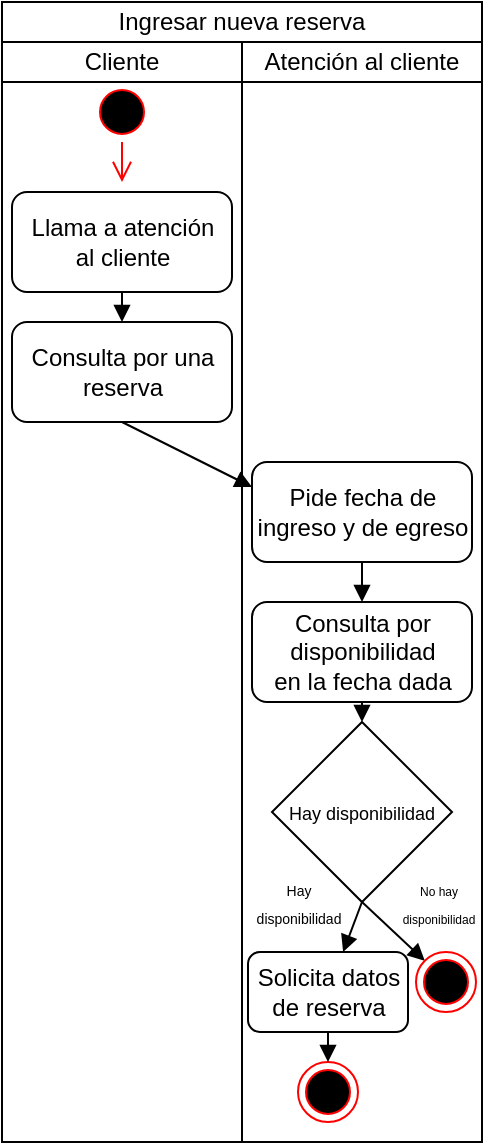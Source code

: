 <mxfile version="13.0.8" type="device"><diagram id="t8Q3yZMQ8xZSgQBNh7GC" name="Page-1"><mxGraphModel dx="1021" dy="585" grid="1" gridSize="10" guides="1" tooltips="1" connect="1" arrows="1" fold="1" page="1" pageScale="1" pageWidth="827" pageHeight="1169" math="0" shadow="0"><root><mxCell id="0"/><mxCell id="1" parent="0"/><mxCell id="4W9ubn2L7auX9ePPYLwI-1" value="" style="whiteSpace=wrap;html=1;" vertex="1" parent="1"><mxGeometry x="250" y="70" width="240" height="570" as="geometry"/></mxCell><mxCell id="4W9ubn2L7auX9ePPYLwI-2" value="Ingresar nueva reserva" style="whiteSpace=wrap;html=1;" vertex="1" parent="1"><mxGeometry x="250" y="70" width="240" height="20" as="geometry"/></mxCell><mxCell id="4W9ubn2L7auX9ePPYLwI-3" value="" style="whiteSpace=wrap;html=1;" vertex="1" parent="1"><mxGeometry x="250" y="90" width="120" height="550" as="geometry"/></mxCell><mxCell id="4W9ubn2L7auX9ePPYLwI-4" value="Cliente" style="rounded=0;whiteSpace=wrap;html=1;" vertex="1" parent="1"><mxGeometry x="250" y="90" width="120" height="20" as="geometry"/></mxCell><mxCell id="4W9ubn2L7auX9ePPYLwI-5" value="" style="ellipse;html=1;shape=startState;fillColor=#000000;strokeColor=#ff0000;" vertex="1" parent="1"><mxGeometry x="295" y="110" width="30" height="30" as="geometry"/></mxCell><mxCell id="4W9ubn2L7auX9ePPYLwI-6" value="" style="edgeStyle=orthogonalEdgeStyle;html=1;verticalAlign=bottom;endArrow=open;endSize=8;strokeColor=#ff0000;" edge="1" source="4W9ubn2L7auX9ePPYLwI-5" parent="1"><mxGeometry relative="1" as="geometry"><mxPoint x="310" y="160" as="targetPoint"/></mxGeometry></mxCell><mxCell id="4W9ubn2L7auX9ePPYLwI-7" value="Llama a atención &lt;br&gt;al cliente" style="html=1;rounded=1;" vertex="1" parent="1"><mxGeometry x="255" y="165" width="110" height="50" as="geometry"/></mxCell><mxCell id="4W9ubn2L7auX9ePPYLwI-8" value="" style="html=1;verticalAlign=bottom;endArrow=block;exitX=0.5;exitY=1;exitDx=0;exitDy=0;" edge="1" parent="1" source="4W9ubn2L7auX9ePPYLwI-7"><mxGeometry width="80" relative="1" as="geometry"><mxPoint x="290" y="230" as="sourcePoint"/><mxPoint x="310" y="230" as="targetPoint"/></mxGeometry></mxCell><mxCell id="4W9ubn2L7auX9ePPYLwI-9" value="Consulta por una &lt;br&gt;reserva" style="html=1;rounded=1;" vertex="1" parent="1"><mxGeometry x="255" y="230" width="110" height="50" as="geometry"/></mxCell><mxCell id="4W9ubn2L7auX9ePPYLwI-10" value="" style="whiteSpace=wrap;html=1;" vertex="1" parent="1"><mxGeometry x="370" y="90" width="120" height="550" as="geometry"/></mxCell><mxCell id="4W9ubn2L7auX9ePPYLwI-11" value="Atención al cliente" style="rounded=0;whiteSpace=wrap;html=1;" vertex="1" parent="1"><mxGeometry x="370" y="90" width="120" height="20" as="geometry"/></mxCell><mxCell id="4W9ubn2L7auX9ePPYLwI-12" value="Pide fecha de &lt;br&gt;ingreso y de egreso" style="html=1;rounded=1;" vertex="1" parent="1"><mxGeometry x="375" y="300" width="110" height="50" as="geometry"/></mxCell><mxCell id="4W9ubn2L7auX9ePPYLwI-15" value="" style="html=1;verticalAlign=bottom;endArrow=block;exitX=0.5;exitY=1;exitDx=0;exitDy=0;entryX=0;entryY=0.25;entryDx=0;entryDy=0;" edge="1" parent="1" source="4W9ubn2L7auX9ePPYLwI-9" target="4W9ubn2L7auX9ePPYLwI-12"><mxGeometry width="80" relative="1" as="geometry"><mxPoint x="310" y="290" as="sourcePoint"/><mxPoint x="390" y="290" as="targetPoint"/></mxGeometry></mxCell><mxCell id="4W9ubn2L7auX9ePPYLwI-16" value="Consulta por &lt;br&gt;disponibilidad &lt;br&gt;en la fecha dada" style="html=1;rounded=1;" vertex="1" parent="1"><mxGeometry x="375" y="370" width="110" height="50" as="geometry"/></mxCell><mxCell id="4W9ubn2L7auX9ePPYLwI-17" value="" style="html=1;verticalAlign=bottom;endArrow=block;entryX=0.5;entryY=0;entryDx=0;entryDy=0;exitX=0.5;exitY=1;exitDx=0;exitDy=0;" edge="1" parent="1" source="4W9ubn2L7auX9ePPYLwI-12" target="4W9ubn2L7auX9ePPYLwI-16"><mxGeometry width="80" relative="1" as="geometry"><mxPoint x="370" y="350" as="sourcePoint"/><mxPoint x="450" y="350" as="targetPoint"/></mxGeometry></mxCell><mxCell id="4W9ubn2L7auX9ePPYLwI-18" value="&lt;font style=&quot;font-size: 9px&quot;&gt;Hay disponibilidad&lt;/font&gt;" style="shape=rhombus;perimeter=rhombusPerimeter;whiteSpace=wrap;html=1;align=center;rounded=0;" vertex="1" parent="1"><mxGeometry x="385" y="430" width="90" height="90" as="geometry"/></mxCell><mxCell id="4W9ubn2L7auX9ePPYLwI-19" value="&lt;br&gt;" style="html=1;verticalAlign=bottom;endArrow=block;exitX=0.5;exitY=1;exitDx=0;exitDy=0;" edge="1" parent="1" source="4W9ubn2L7auX9ePPYLwI-16"><mxGeometry width="80" relative="1" as="geometry"><mxPoint x="350" y="480" as="sourcePoint"/><mxPoint x="430" y="430" as="targetPoint"/></mxGeometry></mxCell><mxCell id="4W9ubn2L7auX9ePPYLwI-21" value="&lt;br&gt;" style="html=1;verticalAlign=bottom;endArrow=block;exitX=0.5;exitY=1;exitDx=0;exitDy=0;" edge="1" parent="1" source="4W9ubn2L7auX9ePPYLwI-18" target="4W9ubn2L7auX9ePPYLwI-28"><mxGeometry width="80" relative="1" as="geometry"><mxPoint x="440" y="430" as="sourcePoint"/><mxPoint x="410" y="560" as="targetPoint"/></mxGeometry></mxCell><mxCell id="4W9ubn2L7auX9ePPYLwI-27" value="&lt;font style=&quot;font-size: 7px&quot;&gt;Hay&lt;br&gt;disponibilidad&lt;/font&gt;" style="edgeLabel;html=1;align=center;verticalAlign=middle;resizable=0;points=[];rotation=0;labelBackgroundColor=none;" vertex="1" connectable="0" parent="4W9ubn2L7auX9ePPYLwI-21"><mxGeometry x="-0.297" relative="1" as="geometry"><mxPoint x="-28.63" y="-8.91" as="offset"/></mxGeometry></mxCell><mxCell id="4W9ubn2L7auX9ePPYLwI-23" value="&lt;br&gt;" style="html=1;verticalAlign=bottom;endArrow=block;entryX=0;entryY=0;entryDx=0;entryDy=0;" edge="1" parent="1" target="4W9ubn2L7auX9ePPYLwI-26"><mxGeometry width="80" relative="1" as="geometry"><mxPoint x="430" y="520" as="sourcePoint"/><mxPoint x="400.04" y="550.24" as="targetPoint"/></mxGeometry></mxCell><mxCell id="4W9ubn2L7auX9ePPYLwI-25" value="&lt;font style=&quot;font-size: 6px&quot;&gt;No hay&lt;br&gt;disponibilidad&lt;/font&gt;" style="edgeLabel;html=1;align=center;verticalAlign=middle;resizable=0;points=[];rotation=0;" vertex="1" connectable="0" parent="4W9ubn2L7auX9ePPYLwI-23"><mxGeometry x="-0.375" y="1" relative="1" as="geometry"><mxPoint x="27.58" y="-8.38" as="offset"/></mxGeometry></mxCell><mxCell id="4W9ubn2L7auX9ePPYLwI-26" value="" style="ellipse;html=1;shape=endState;fillColor=#000000;strokeColor=#ff0000;rounded=0;" vertex="1" parent="1"><mxGeometry x="457" y="545" width="30" height="30" as="geometry"/></mxCell><mxCell id="4W9ubn2L7auX9ePPYLwI-28" value="Solicita datos &lt;br&gt;de reserva" style="html=1;rounded=1;" vertex="1" parent="1"><mxGeometry x="373" y="545" width="80" height="40" as="geometry"/></mxCell><mxCell id="4W9ubn2L7auX9ePPYLwI-29" value="" style="ellipse;html=1;shape=endState;fillColor=#000000;strokeColor=#ff0000;rounded=0;labelBackgroundColor=none;" vertex="1" parent="1"><mxGeometry x="398" y="600" width="30" height="30" as="geometry"/></mxCell><mxCell id="4W9ubn2L7auX9ePPYLwI-30" value="&lt;br&gt;" style="html=1;verticalAlign=bottom;endArrow=block;exitX=0.5;exitY=1;exitDx=0;exitDy=0;entryX=0.5;entryY=0;entryDx=0;entryDy=0;" edge="1" parent="1" source="4W9ubn2L7auX9ePPYLwI-28" target="4W9ubn2L7auX9ePPYLwI-29"><mxGeometry width="80" relative="1" as="geometry"><mxPoint x="350" y="560" as="sourcePoint"/><mxPoint x="430" y="560" as="targetPoint"/></mxGeometry></mxCell></root></mxGraphModel></diagram></mxfile>